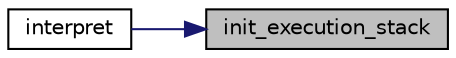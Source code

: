 digraph "init_execution_stack"
{
 // LATEX_PDF_SIZE
  edge [fontname="Helvetica",fontsize="10",labelfontname="Helvetica",labelfontsize="10"];
  node [fontname="Helvetica",fontsize="10",shape=record];
  rankdir="RL";
  Node1 [label="init_execution_stack",height=0.2,width=0.4,color="black", fillcolor="grey75", style="filled", fontcolor="black",tooltip=" "];
  Node1 -> Node2 [dir="back",color="midnightblue",fontsize="10",style="solid",fontname="Helvetica"];
  Node2 [label="interpret",height=0.2,width=0.4,color="black", fillcolor="white", style="filled",URL="$dc/d30/interpreter_8c.html#aeec8fb0aa4c6922ab518df077d175f1c",tooltip=" "];
}
